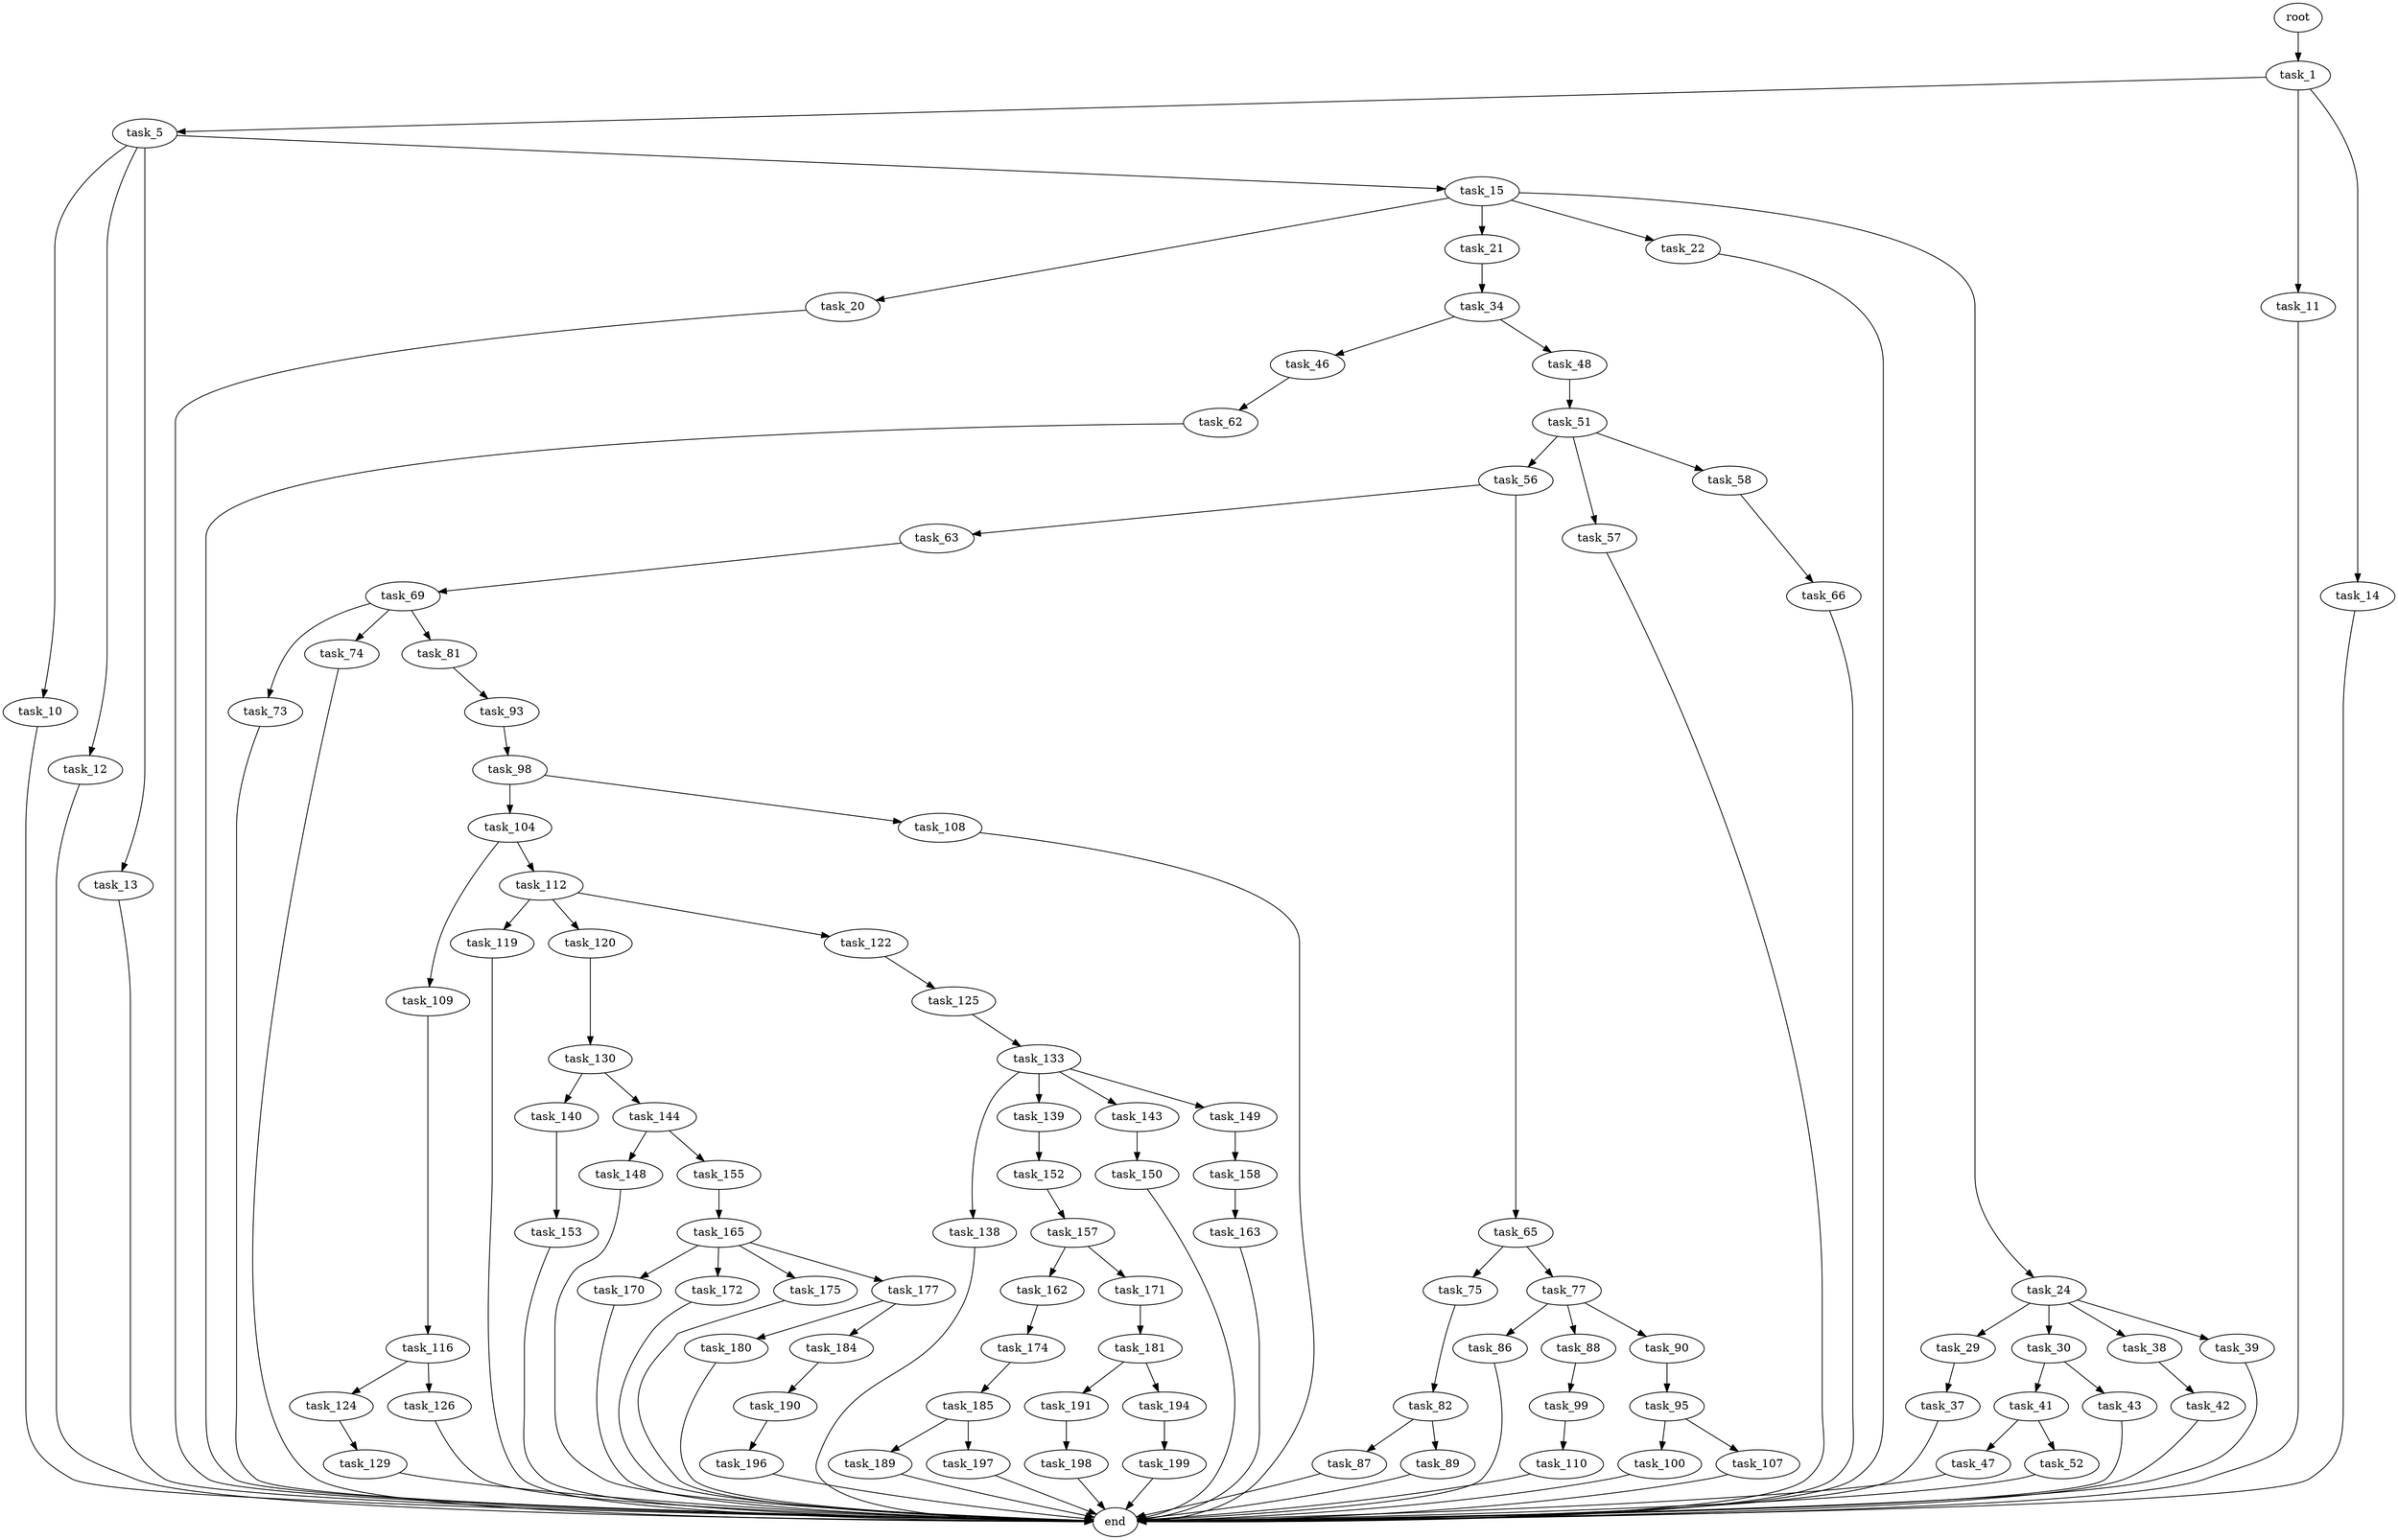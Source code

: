 digraph G {
  root [size="0.000000"];
  task_1 [size="166120351266.000000"];
  task_5 [size="28991029248.000000"];
  task_10 [size="41756297630.000000"];
  task_11 [size="759293745.000000"];
  task_12 [size="218857192360.000000"];
  task_13 [size="529021068206.000000"];
  task_14 [size="7089140144.000000"];
  task_15 [size="11975088247.000000"];
  task_20 [size="133716753563.000000"];
  task_21 [size="118116646895.000000"];
  task_22 [size="549755813888.000000"];
  task_24 [size="186286155307.000000"];
  task_29 [size="1073741824000.000000"];
  task_30 [size="782757789696.000000"];
  task_34 [size="8801835455.000000"];
  task_37 [size="111657912565.000000"];
  task_38 [size="157209622427.000000"];
  task_39 [size="549755813888.000000"];
  task_41 [size="782757789696.000000"];
  task_42 [size="818037380435.000000"];
  task_43 [size="5420869471.000000"];
  task_46 [size="16049437247.000000"];
  task_47 [size="134217728000.000000"];
  task_48 [size="37818560774.000000"];
  task_51 [size="1073741824000.000000"];
  task_52 [size="5489816767.000000"];
  task_56 [size="778167149.000000"];
  task_57 [size="28991029248.000000"];
  task_58 [size="35881619159.000000"];
  task_62 [size="549755813888.000000"];
  task_63 [size="19161858430.000000"];
  task_65 [size="807348470785.000000"];
  task_66 [size="8589934592.000000"];
  task_69 [size="544681759745.000000"];
  task_73 [size="14344180093.000000"];
  task_74 [size="17891219906.000000"];
  task_75 [size="2915684085.000000"];
  task_77 [size="754128358368.000000"];
  task_81 [size="782757789696.000000"];
  task_82 [size="6912733366.000000"];
  task_86 [size="8589934592.000000"];
  task_87 [size="231734251643.000000"];
  task_88 [size="16449177258.000000"];
  task_89 [size="549755813888.000000"];
  task_90 [size="8589934592.000000"];
  task_93 [size="368293445632.000000"];
  task_95 [size="782757789696.000000"];
  task_98 [size="9246323233.000000"];
  task_99 [size="7192154336.000000"];
  task_100 [size="549755813888.000000"];
  task_104 [size="103393163877.000000"];
  task_107 [size="782757789696.000000"];
  task_108 [size="27911969420.000000"];
  task_109 [size="28991029248.000000"];
  task_110 [size="12186688259.000000"];
  task_112 [size="24869398697.000000"];
  task_116 [size="397819145672.000000"];
  task_119 [size="28055809072.000000"];
  task_120 [size="285945679287.000000"];
  task_122 [size="38532617655.000000"];
  task_124 [size="9566218121.000000"];
  task_125 [size="12476172004.000000"];
  task_126 [size="3620832703.000000"];
  task_129 [size="46081570381.000000"];
  task_130 [size="368293445632.000000"];
  task_133 [size="6770168999.000000"];
  task_138 [size="4180631138.000000"];
  task_139 [size="10980427932.000000"];
  task_140 [size="318659538793.000000"];
  task_143 [size="475846458639.000000"];
  task_144 [size="782757789696.000000"];
  task_148 [size="5018050817.000000"];
  task_149 [size="8589934592.000000"];
  task_150 [size="26698563022.000000"];
  task_152 [size="36538585027.000000"];
  task_153 [size="9140122268.000000"];
  task_155 [size="967135548646.000000"];
  task_157 [size="52179268381.000000"];
  task_158 [size="68719476736.000000"];
  task_162 [size="64211123796.000000"];
  task_163 [size="27156194294.000000"];
  task_165 [size="403555095277.000000"];
  task_170 [size="549755813888.000000"];
  task_171 [size="14446051181.000000"];
  task_172 [size="4703878451.000000"];
  task_174 [size="6203580770.000000"];
  task_175 [size="554750314683.000000"];
  task_177 [size="29005847501.000000"];
  task_180 [size="83775660977.000000"];
  task_181 [size="4543213772.000000"];
  task_184 [size="368293445632.000000"];
  task_185 [size="19942976805.000000"];
  task_189 [size="782757789696.000000"];
  task_190 [size="1073741824000.000000"];
  task_191 [size="1073741824000.000000"];
  task_194 [size="26116911560.000000"];
  task_196 [size="1073741824000.000000"];
  task_197 [size="422026611535.000000"];
  task_198 [size="90205588352.000000"];
  task_199 [size="712123545164.000000"];
  end [size="0.000000"];

  root -> task_1 [size="1.000000"];
  task_1 -> task_5 [size="134217728.000000"];
  task_1 -> task_11 [size="134217728.000000"];
  task_1 -> task_14 [size="134217728.000000"];
  task_5 -> task_10 [size="75497472.000000"];
  task_5 -> task_12 [size="75497472.000000"];
  task_5 -> task_13 [size="75497472.000000"];
  task_5 -> task_15 [size="75497472.000000"];
  task_10 -> end [size="1.000000"];
  task_11 -> end [size="1.000000"];
  task_12 -> end [size="1.000000"];
  task_13 -> end [size="1.000000"];
  task_14 -> end [size="1.000000"];
  task_15 -> task_20 [size="33554432.000000"];
  task_15 -> task_21 [size="33554432.000000"];
  task_15 -> task_22 [size="33554432.000000"];
  task_15 -> task_24 [size="33554432.000000"];
  task_20 -> end [size="1.000000"];
  task_21 -> task_34 [size="209715200.000000"];
  task_22 -> end [size="1.000000"];
  task_24 -> task_29 [size="134217728.000000"];
  task_24 -> task_30 [size="134217728.000000"];
  task_24 -> task_38 [size="134217728.000000"];
  task_24 -> task_39 [size="134217728.000000"];
  task_29 -> task_37 [size="838860800.000000"];
  task_30 -> task_41 [size="679477248.000000"];
  task_30 -> task_43 [size="679477248.000000"];
  task_34 -> task_46 [size="301989888.000000"];
  task_34 -> task_48 [size="301989888.000000"];
  task_37 -> end [size="1.000000"];
  task_38 -> task_42 [size="134217728.000000"];
  task_39 -> end [size="1.000000"];
  task_41 -> task_47 [size="679477248.000000"];
  task_41 -> task_52 [size="679477248.000000"];
  task_42 -> end [size="1.000000"];
  task_43 -> end [size="1.000000"];
  task_46 -> task_62 [size="301989888.000000"];
  task_47 -> end [size="1.000000"];
  task_48 -> task_51 [size="838860800.000000"];
  task_51 -> task_56 [size="838860800.000000"];
  task_51 -> task_57 [size="838860800.000000"];
  task_51 -> task_58 [size="838860800.000000"];
  task_52 -> end [size="1.000000"];
  task_56 -> task_63 [size="33554432.000000"];
  task_56 -> task_65 [size="33554432.000000"];
  task_57 -> end [size="1.000000"];
  task_58 -> task_66 [size="75497472.000000"];
  task_62 -> end [size="1.000000"];
  task_63 -> task_69 [size="33554432.000000"];
  task_65 -> task_75 [size="536870912.000000"];
  task_65 -> task_77 [size="536870912.000000"];
  task_66 -> end [size="1.000000"];
  task_69 -> task_73 [size="838860800.000000"];
  task_69 -> task_74 [size="838860800.000000"];
  task_69 -> task_81 [size="838860800.000000"];
  task_73 -> end [size="1.000000"];
  task_74 -> end [size="1.000000"];
  task_75 -> task_82 [size="209715200.000000"];
  task_77 -> task_86 [size="679477248.000000"];
  task_77 -> task_88 [size="679477248.000000"];
  task_77 -> task_90 [size="679477248.000000"];
  task_81 -> task_93 [size="679477248.000000"];
  task_82 -> task_87 [size="209715200.000000"];
  task_82 -> task_89 [size="209715200.000000"];
  task_86 -> end [size="1.000000"];
  task_87 -> end [size="1.000000"];
  task_88 -> task_99 [size="838860800.000000"];
  task_89 -> end [size="1.000000"];
  task_90 -> task_95 [size="33554432.000000"];
  task_93 -> task_98 [size="411041792.000000"];
  task_95 -> task_100 [size="679477248.000000"];
  task_95 -> task_107 [size="679477248.000000"];
  task_98 -> task_104 [size="411041792.000000"];
  task_98 -> task_108 [size="411041792.000000"];
  task_99 -> task_110 [size="209715200.000000"];
  task_100 -> end [size="1.000000"];
  task_104 -> task_109 [size="134217728.000000"];
  task_104 -> task_112 [size="134217728.000000"];
  task_107 -> end [size="1.000000"];
  task_108 -> end [size="1.000000"];
  task_109 -> task_116 [size="75497472.000000"];
  task_110 -> end [size="1.000000"];
  task_112 -> task_119 [size="536870912.000000"];
  task_112 -> task_120 [size="536870912.000000"];
  task_112 -> task_122 [size="536870912.000000"];
  task_116 -> task_124 [size="301989888.000000"];
  task_116 -> task_126 [size="301989888.000000"];
  task_119 -> end [size="1.000000"];
  task_120 -> task_130 [size="301989888.000000"];
  task_122 -> task_125 [size="33554432.000000"];
  task_124 -> task_129 [size="209715200.000000"];
  task_125 -> task_133 [size="536870912.000000"];
  task_126 -> end [size="1.000000"];
  task_129 -> end [size="1.000000"];
  task_130 -> task_140 [size="411041792.000000"];
  task_130 -> task_144 [size="411041792.000000"];
  task_133 -> task_138 [size="134217728.000000"];
  task_133 -> task_139 [size="134217728.000000"];
  task_133 -> task_143 [size="134217728.000000"];
  task_133 -> task_149 [size="134217728.000000"];
  task_138 -> end [size="1.000000"];
  task_139 -> task_152 [size="209715200.000000"];
  task_140 -> task_153 [size="411041792.000000"];
  task_143 -> task_150 [size="411041792.000000"];
  task_144 -> task_148 [size="679477248.000000"];
  task_144 -> task_155 [size="679477248.000000"];
  task_148 -> end [size="1.000000"];
  task_149 -> task_158 [size="33554432.000000"];
  task_150 -> end [size="1.000000"];
  task_152 -> task_157 [size="679477248.000000"];
  task_153 -> end [size="1.000000"];
  task_155 -> task_165 [size="838860800.000000"];
  task_157 -> task_162 [size="75497472.000000"];
  task_157 -> task_171 [size="75497472.000000"];
  task_158 -> task_163 [size="134217728.000000"];
  task_162 -> task_174 [size="75497472.000000"];
  task_163 -> end [size="1.000000"];
  task_165 -> task_170 [size="411041792.000000"];
  task_165 -> task_172 [size="411041792.000000"];
  task_165 -> task_175 [size="411041792.000000"];
  task_165 -> task_177 [size="411041792.000000"];
  task_170 -> end [size="1.000000"];
  task_171 -> task_181 [size="536870912.000000"];
  task_172 -> end [size="1.000000"];
  task_174 -> task_185 [size="301989888.000000"];
  task_175 -> end [size="1.000000"];
  task_177 -> task_180 [size="536870912.000000"];
  task_177 -> task_184 [size="536870912.000000"];
  task_180 -> end [size="1.000000"];
  task_181 -> task_191 [size="75497472.000000"];
  task_181 -> task_194 [size="75497472.000000"];
  task_184 -> task_190 [size="411041792.000000"];
  task_185 -> task_189 [size="838860800.000000"];
  task_185 -> task_197 [size="838860800.000000"];
  task_189 -> end [size="1.000000"];
  task_190 -> task_196 [size="838860800.000000"];
  task_191 -> task_198 [size="838860800.000000"];
  task_194 -> task_199 [size="411041792.000000"];
  task_196 -> end [size="1.000000"];
  task_197 -> end [size="1.000000"];
  task_198 -> end [size="1.000000"];
  task_199 -> end [size="1.000000"];
}
